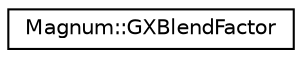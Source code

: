 digraph "圖形化之類別階層"
{
  edge [fontname="Helvetica",fontsize="10",labelfontname="Helvetica",labelfontsize="10"];
  node [fontname="Helvetica",fontsize="10",shape=record];
  rankdir="LR";
  Node1 [label="Magnum::GXBlendFactor",height=0.2,width=0.4,color="black", fillcolor="white", style="filled",URL="$class_magnum_1_1_g_x_blend_factor.html"];
}
